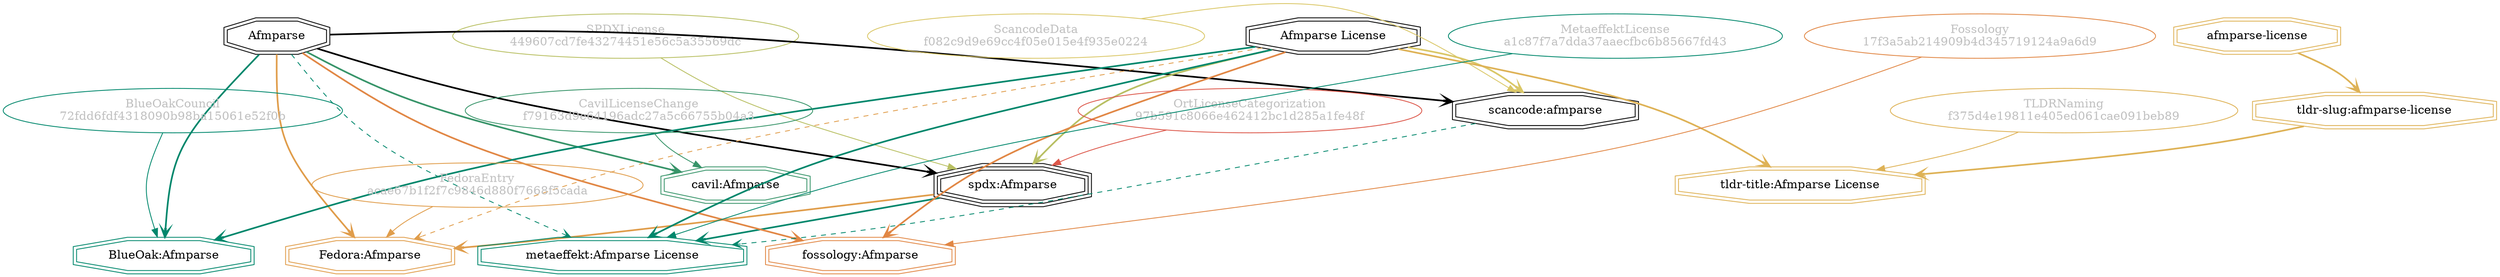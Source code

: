 strict digraph {
    node [shape=box];
    graph [splines=curved];
    262 [label="SPDXLicense\n449607cd7fe43274451e56c5a35569dc"
        ,fontcolor=gray
        ,color="#b8bf62"
        ,fillcolor="beige;1"
        ,shape=ellipse];
    263 [label="spdx:Afmparse"
        ,shape=tripleoctagon];
    264 [label=Afmparse
        ,shape=doubleoctagon];
    265 [label="Afmparse License"
        ,shape=doubleoctagon];
    5873 [label="FedoraEntry\nacae67b1f2f7c9846d880f7668f5cada"
         ,fontcolor=gray
         ,color="#e09d4b"
         ,fillcolor="beige;1"
         ,shape=ellipse];
    5874 [label="Fedora:Afmparse"
         ,color="#e09d4b"
         ,shape=doubleoctagon];
    9094 [label="BlueOakCouncil\n72fdd6fdf4318090b98ba15061e52f0b"
         ,fontcolor=gray
         ,color="#00876c"
         ,fillcolor="beige;1"
         ,shape=ellipse];
    9095 [label="BlueOak:Afmparse"
         ,color="#00876c"
         ,shape=doubleoctagon];
    11510 [label="ScancodeData\nf082c9d9e69cc4f05e015e4f935e0224"
          ,fontcolor=gray
          ,color="#dac767"
          ,fillcolor="beige;1"
          ,shape=ellipse];
    11511 [label="scancode:afmparse"
          ,shape=doubleoctagon];
    27562 [label="Fossology\n17f3a5ab214909b4d345719124a9a6d9"
          ,fontcolor=gray
          ,color="#e18745"
          ,fillcolor="beige;1"
          ,shape=ellipse];
    27563 [label="fossology:Afmparse"
          ,color="#e18745"
          ,shape=doubleoctagon];
    28602 [label="OrtLicenseCategorization\n97b591c8066e462412bc1d285a1fe48f"
          ,fontcolor=gray
          ,color="#dc574a"
          ,fillcolor="beige;1"
          ,shape=ellipse];
    36429 [label="CavilLicenseChange\nf79163d9e64196adc27a5c66755b04a3"
          ,fontcolor=gray
          ,color="#379469"
          ,fillcolor="beige;1"
          ,shape=ellipse];
    36430 [label="cavil:Afmparse"
          ,color="#379469"
          ,shape=doubleoctagon];
    38980 [label="MetaeffektLicense\na1c87f7a7dda37aaecfbc6b85667fd43"
          ,fontcolor=gray
          ,color="#00876c"
          ,fillcolor="beige;1"
          ,shape=ellipse];
    38981 [label="metaeffekt:Afmparse License"
          ,color="#00876c"
          ,shape=doubleoctagon];
    57612 [label="TLDRNaming\nf375d4e19811e405ed061cae091beb89"
          ,fontcolor=gray
          ,color="#deb256"
          ,fillcolor="beige;1"
          ,shape=ellipse];
    57613 [label="tldr-title:Afmparse License"
          ,color="#deb256"
          ,shape=doubleoctagon];
    57614 [label="tldr-slug:afmparse-license"
          ,color="#deb256"
          ,shape=doubleoctagon];
    57615 [label="afmparse-license"
          ,color="#deb256"
          ,shape=doubleoctagon];
    262 -> 263 [weight=0.5
               ,color="#b8bf62"];
    263 -> 5874 [style=bold
                ,arrowhead=vee
                ,weight=0.7
                ,color="#e09d4b"];
    263 -> 38981 [style=bold
                 ,arrowhead=vee
                 ,weight=0.7
                 ,color="#00876c"];
    264 -> 263 [style=bold
               ,arrowhead=vee
               ,weight=0.7];
    264 -> 5874 [style=bold
                ,arrowhead=vee
                ,weight=0.7
                ,color="#e09d4b"];
    264 -> 5874 [style=bold
                ,arrowhead=vee
                ,weight=0.7
                ,color="#e09d4b"];
    264 -> 9095 [style=bold
                ,arrowhead=vee
                ,weight=0.7
                ,color="#00876c"];
    264 -> 11511 [style=bold
                 ,arrowhead=vee
                 ,weight=0.7];
    264 -> 27563 [style=bold
                 ,arrowhead=vee
                 ,weight=0.7
                 ,color="#e18745"];
    264 -> 36430 [style=bold
                 ,arrowhead=vee
                 ,weight=0.7
                 ,color="#379469"];
    264 -> 36430 [style=bold
                 ,arrowhead=vee
                 ,weight=0.7
                 ,color="#379469"];
    264 -> 38981 [style=dashed
                 ,arrowhead=vee
                 ,weight=0.5
                 ,color="#00876c"];
    265 -> 263 [style=bold
               ,arrowhead=vee
               ,weight=0.7
               ,color="#b8bf62"];
    265 -> 5874 [style=dashed
                ,arrowhead=vee
                ,weight=0.5
                ,color="#e09d4b"];
    265 -> 9095 [style=bold
                ,arrowhead=vee
                ,weight=0.7
                ,color="#00876c"];
    265 -> 11511 [style=bold
                 ,arrowhead=vee
                 ,weight=0.7
                 ,color="#dac767"];
    265 -> 27563 [style=bold
                 ,arrowhead=vee
                 ,weight=0.7
                 ,color="#e18745"];
    265 -> 38981 [style=bold
                 ,arrowhead=vee
                 ,weight=0.7
                 ,color="#00876c"];
    265 -> 38981 [style=bold
                 ,arrowhead=vee
                 ,weight=0.7
                 ,color="#00876c"];
    265 -> 57613 [style=bold
                 ,arrowhead=vee
                 ,weight=0.7
                 ,color="#deb256"];
    5873 -> 5874 [weight=0.5
                 ,color="#e09d4b"];
    9094 -> 9095 [weight=0.5
                 ,color="#00876c"];
    11510 -> 11511 [weight=0.5
                   ,color="#dac767"];
    11511 -> 38981 [style=dashed
                   ,arrowhead=vee
                   ,weight=0.5
                   ,color="#00876c"];
    27562 -> 27563 [weight=0.5
                   ,color="#e18745"];
    28602 -> 263 [weight=0.5
                 ,color="#dc574a"];
    36429 -> 36430 [weight=0.5
                   ,color="#379469"];
    38980 -> 38981 [weight=0.5
                   ,color="#00876c"];
    57612 -> 57613 [weight=0.5
                   ,color="#deb256"];
    57614 -> 57613 [style=bold
                   ,arrowhead=vee
                   ,weight=0.7
                   ,color="#deb256"];
    57615 -> 57614 [style=bold
                   ,arrowhead=vee
                   ,weight=0.7
                   ,color="#deb256"];
}
